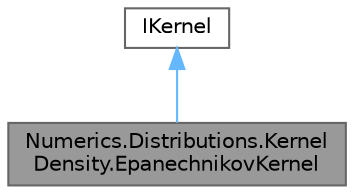 digraph "Numerics.Distributions.KernelDensity.EpanechnikovKernel"
{
 // LATEX_PDF_SIZE
  bgcolor="transparent";
  edge [fontname=Helvetica,fontsize=10,labelfontname=Helvetica,labelfontsize=10];
  node [fontname=Helvetica,fontsize=10,shape=box,height=0.2,width=0.4];
  Node1 [id="Node000001",label="Numerics.Distributions.Kernel\lDensity.EpanechnikovKernel",height=0.2,width=0.4,color="gray40", fillcolor="grey60", style="filled", fontcolor="black",tooltip="Epanechnikov kernel with a min of -1 and max of 1."];
  Node2 -> Node1 [id="edge1_Node000001_Node000002",dir="back",color="steelblue1",style="solid",tooltip=" "];
  Node2 [id="Node000002",label="IKernel",height=0.2,width=0.4,color="gray40", fillcolor="white", style="filled",URL="$interface_numerics_1_1_distributions_1_1_kernel_density_1_1_i_kernel.html",tooltip="Simple interface for kernel functions."];
}
